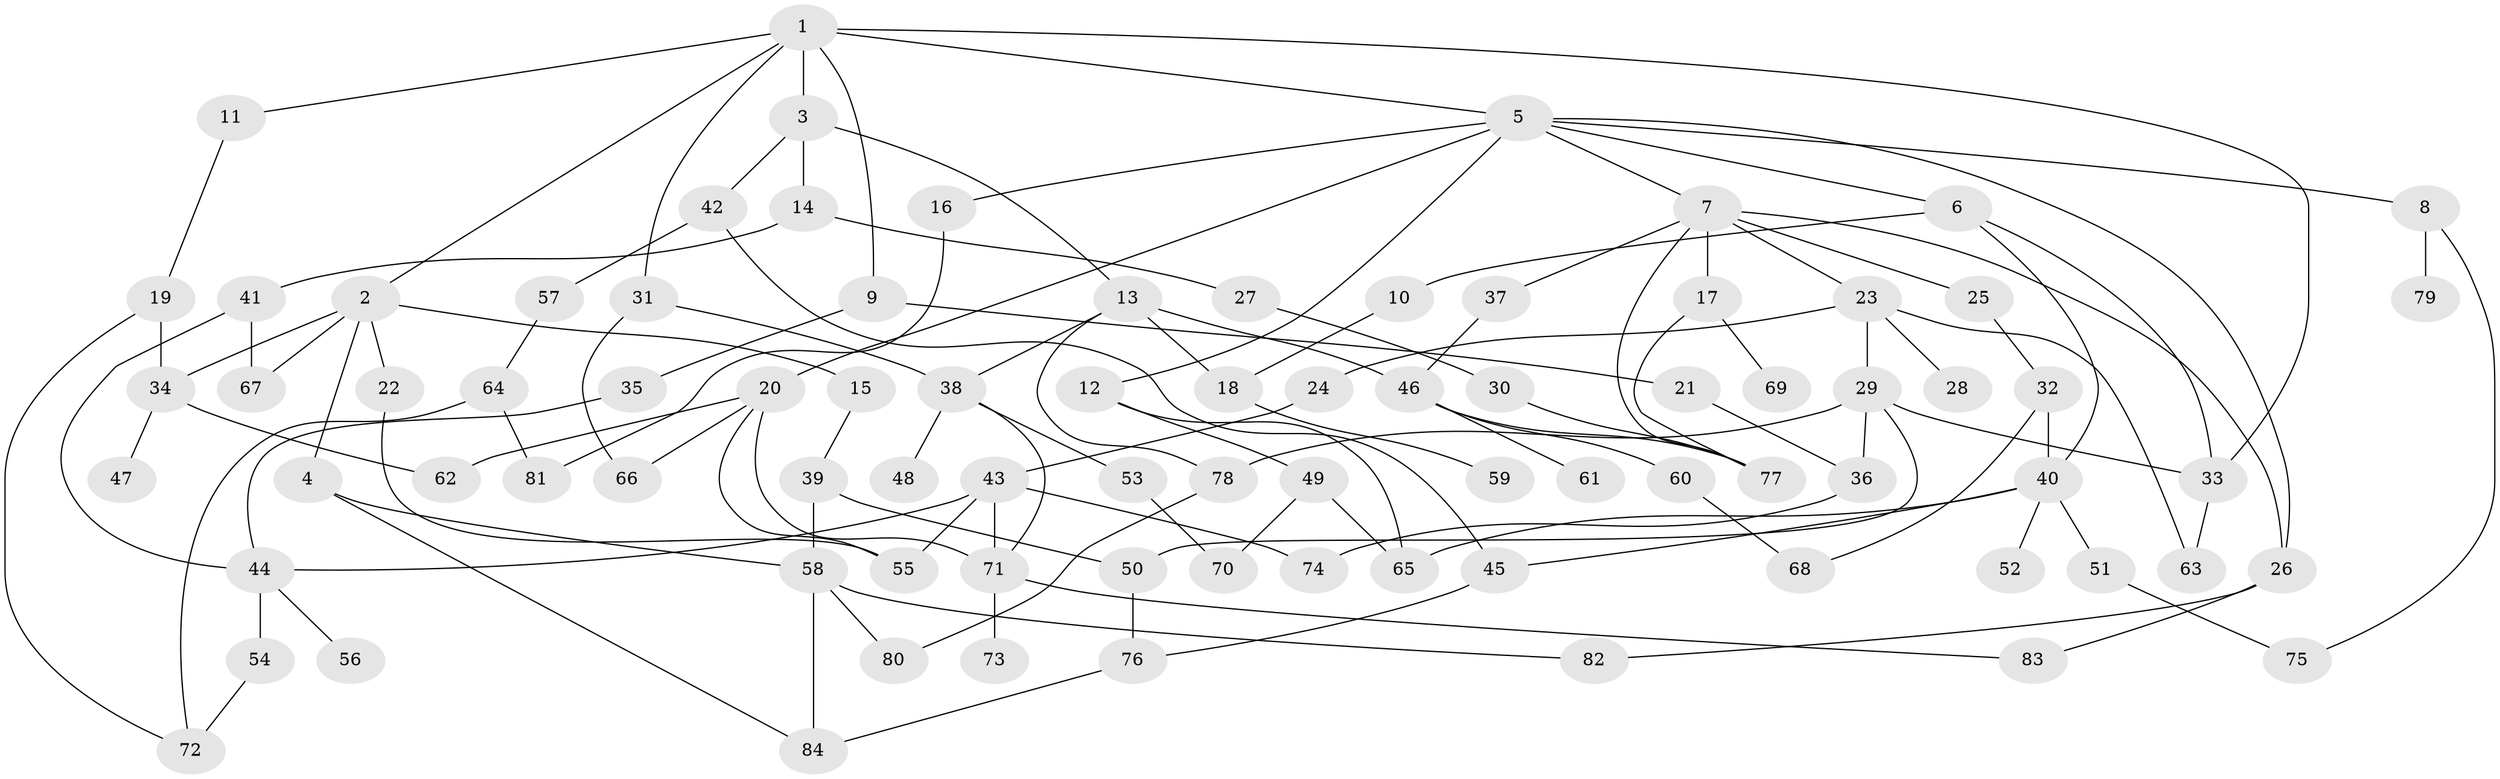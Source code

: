 // Generated by graph-tools (version 1.1) at 2025/13/03/09/25 04:13:35]
// undirected, 84 vertices, 124 edges
graph export_dot {
graph [start="1"]
  node [color=gray90,style=filled];
  1;
  2;
  3;
  4;
  5;
  6;
  7;
  8;
  9;
  10;
  11;
  12;
  13;
  14;
  15;
  16;
  17;
  18;
  19;
  20;
  21;
  22;
  23;
  24;
  25;
  26;
  27;
  28;
  29;
  30;
  31;
  32;
  33;
  34;
  35;
  36;
  37;
  38;
  39;
  40;
  41;
  42;
  43;
  44;
  45;
  46;
  47;
  48;
  49;
  50;
  51;
  52;
  53;
  54;
  55;
  56;
  57;
  58;
  59;
  60;
  61;
  62;
  63;
  64;
  65;
  66;
  67;
  68;
  69;
  70;
  71;
  72;
  73;
  74;
  75;
  76;
  77;
  78;
  79;
  80;
  81;
  82;
  83;
  84;
  1 -- 2;
  1 -- 3;
  1 -- 5;
  1 -- 9;
  1 -- 11;
  1 -- 31;
  1 -- 33;
  2 -- 4;
  2 -- 15;
  2 -- 22;
  2 -- 34;
  2 -- 67;
  3 -- 13;
  3 -- 14;
  3 -- 42;
  4 -- 58;
  4 -- 84;
  5 -- 6;
  5 -- 7;
  5 -- 8;
  5 -- 12;
  5 -- 16;
  5 -- 20;
  5 -- 26;
  6 -- 10;
  6 -- 33;
  6 -- 40;
  7 -- 17;
  7 -- 23;
  7 -- 25;
  7 -- 26;
  7 -- 37;
  7 -- 77;
  8 -- 75;
  8 -- 79;
  9 -- 21;
  9 -- 35;
  10 -- 18;
  11 -- 19;
  12 -- 49;
  12 -- 65;
  13 -- 38;
  13 -- 78;
  13 -- 46;
  13 -- 18;
  14 -- 27;
  14 -- 41;
  15 -- 39;
  16 -- 81;
  17 -- 69;
  17 -- 77;
  18 -- 59;
  19 -- 72;
  19 -- 34;
  20 -- 62;
  20 -- 66;
  20 -- 71;
  20 -- 55;
  21 -- 36;
  22 -- 55;
  23 -- 24;
  23 -- 28;
  23 -- 29;
  23 -- 63;
  24 -- 43;
  25 -- 32;
  26 -- 82;
  26 -- 83;
  27 -- 30;
  29 -- 50;
  29 -- 33;
  29 -- 36;
  29 -- 78;
  30 -- 77;
  31 -- 38;
  31 -- 66;
  32 -- 40;
  32 -- 68;
  33 -- 63;
  34 -- 47;
  34 -- 62;
  35 -- 44;
  36 -- 74;
  37 -- 46;
  38 -- 48;
  38 -- 53;
  38 -- 71;
  39 -- 58;
  39 -- 50;
  40 -- 45;
  40 -- 51;
  40 -- 52;
  40 -- 65;
  41 -- 67;
  41 -- 44;
  42 -- 57;
  42 -- 45;
  43 -- 55;
  43 -- 74;
  43 -- 71;
  43 -- 44;
  44 -- 54;
  44 -- 56;
  45 -- 76;
  46 -- 60;
  46 -- 61;
  46 -- 77;
  49 -- 70;
  49 -- 65;
  50 -- 76;
  51 -- 75;
  53 -- 70;
  54 -- 72;
  57 -- 64;
  58 -- 82;
  58 -- 84;
  58 -- 80;
  60 -- 68;
  64 -- 72;
  64 -- 81;
  71 -- 73;
  71 -- 83;
  76 -- 84;
  78 -- 80;
}
